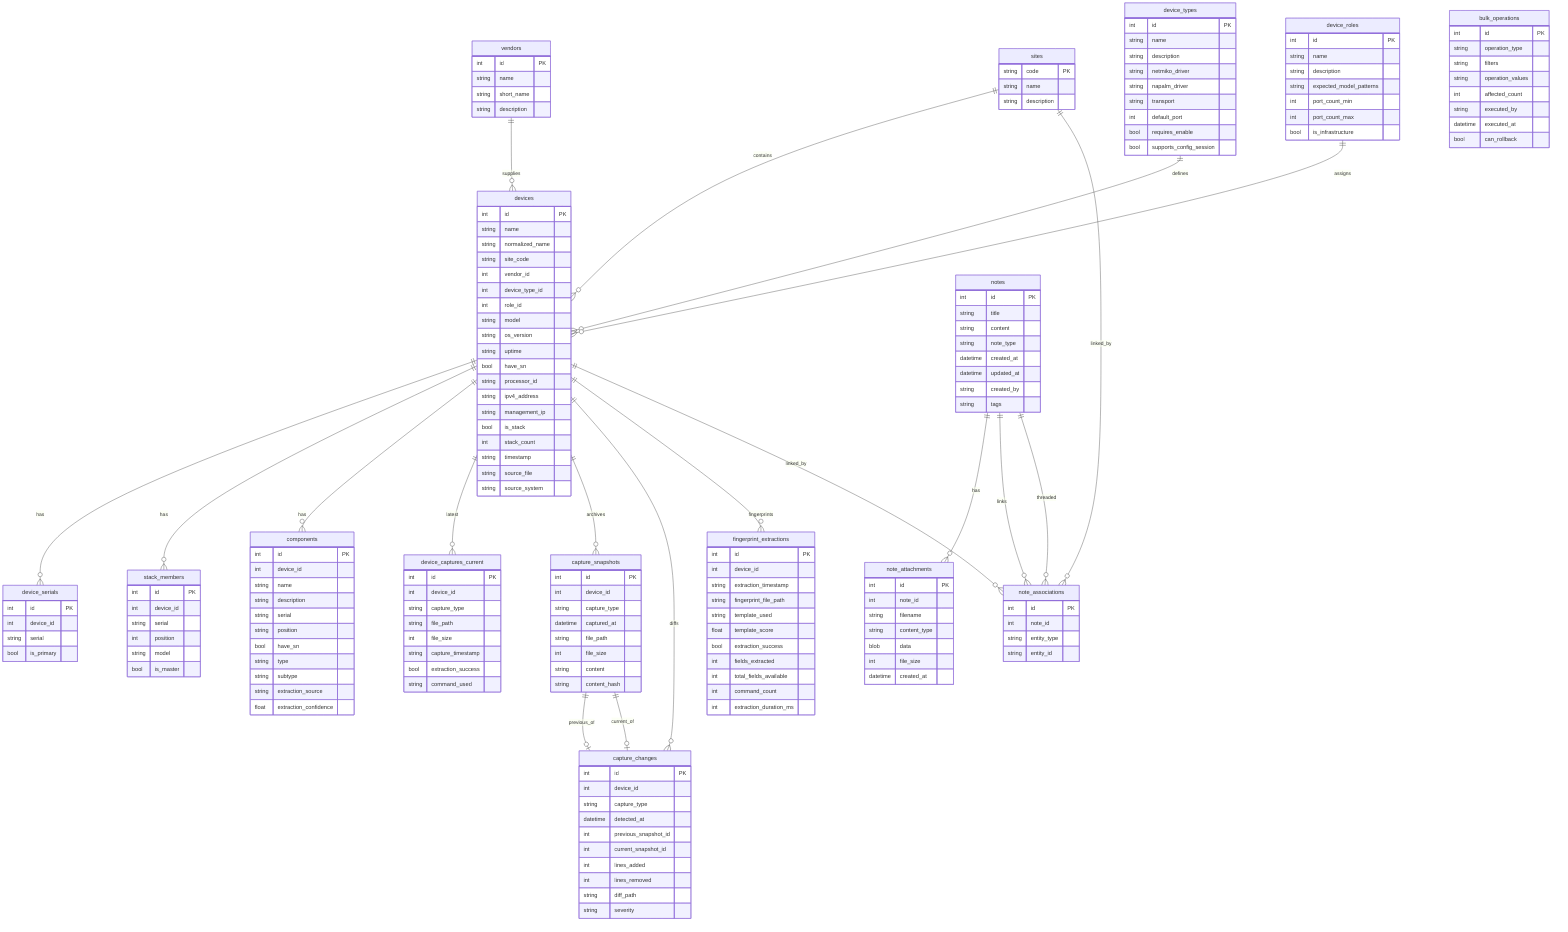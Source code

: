 erDiagram
    %% --- Relationships ---
    sites ||--o{ devices : contains
    vendors ||--o{ devices : supplies
    device_types ||--o{ devices : defines
    device_roles ||--o{ devices : assigns

    devices ||--o{ device_serials : has
    devices ||--o{ stack_members : has
    devices ||--o{ components : has
    devices ||--o{ device_captures_current : latest
    devices ||--o{ capture_snapshots : archives
    devices ||--o{ capture_changes : diffs
    devices ||--o{ fingerprint_extractions : fingerprints

    capture_snapshots ||--o| capture_changes : previous_of
    capture_snapshots ||--o| capture_changes : current_of

    notes ||--o{ note_attachments : has
    notes ||--o{ note_associations : links
    devices ||--o{ note_associations : linked_by
    sites ||--o{ note_associations : linked_by
    notes ||--o{ note_associations : threaded

    %% (Standalone ops log)
    %% bulk_operations has no FKs to other tables in current schema

    %% --- Tables ---
    sites {
      string code PK
      string name
      string description
    }

    vendors {
      int id PK
      string name
      string short_name
      string description
    }

    device_types {
      int id PK
      string name
      string description
      string netmiko_driver
      string napalm_driver
      string transport
      int default_port
      bool requires_enable
      bool supports_config_session
    }

    device_roles {
      int id PK
      string name
      string description
      string expected_model_patterns
      int port_count_min
      int port_count_max
      bool is_infrastructure
    }

    devices {
      int id PK
      string name
      string normalized_name
      string site_code
      int vendor_id
      int device_type_id
      int role_id
      string model
      string os_version
      string uptime
      bool have_sn
      string processor_id
      string ipv4_address
      string management_ip
      bool is_stack
      int stack_count
      string timestamp
      string source_file
      string source_system
    }

    device_serials {
      int id PK
      int device_id
      string serial
      bool is_primary
    }

    stack_members {
      int id PK
      int device_id
      string serial
      int position
      string model
      bool is_master
    }

    components {
      int id PK
      int device_id
      string name
      string description
      string serial
      string position
      bool have_sn
      string type
      string subtype
      string extraction_source
      float extraction_confidence
    }

    device_captures_current {
      int id PK
      int device_id
      string capture_type
      string file_path
      int file_size
      string capture_timestamp
      bool extraction_success
      string command_used
    }

    capture_snapshots {
      int id PK
      int device_id
      string capture_type
      datetime captured_at
      string file_path
      int file_size
      string content
      string content_hash
    }

    capture_changes {
      int id PK
      int device_id
      string capture_type
      datetime detected_at
      int previous_snapshot_id
      int current_snapshot_id
      int lines_added
      int lines_removed
      string diff_path
      string severity
    }

    fingerprint_extractions {
      int id PK
      int device_id
      string extraction_timestamp
      string fingerprint_file_path
      string template_used
      float template_score
      bool extraction_success
      int fields_extracted
      int total_fields_available
      int command_count
      int extraction_duration_ms
    }

    notes {
      int id PK
      string title
      string content
      string note_type
      datetime created_at
      datetime updated_at
      string created_by
      string tags
    }

    note_attachments {
      int id PK
      int note_id
      string filename
      string content_type
      blob data
      int file_size
      datetime created_at
    }

    note_associations {
      int id PK
      int note_id
      string entity_type
      string entity_id
    }

    bulk_operations {
      int id PK
      string operation_type
      string filters
      string operation_values
      int affected_count
      string executed_by
      datetime executed_at
      bool can_rollback
    }